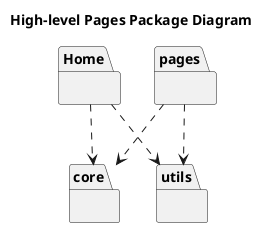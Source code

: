 @startuml
title High-level Pages Package Diagram

package Home {

}

package pages {

}

package core {

}

package utils {

}

pages ..> utils
pages ..> core

Home ..> utils
Home ..> core

@enduml